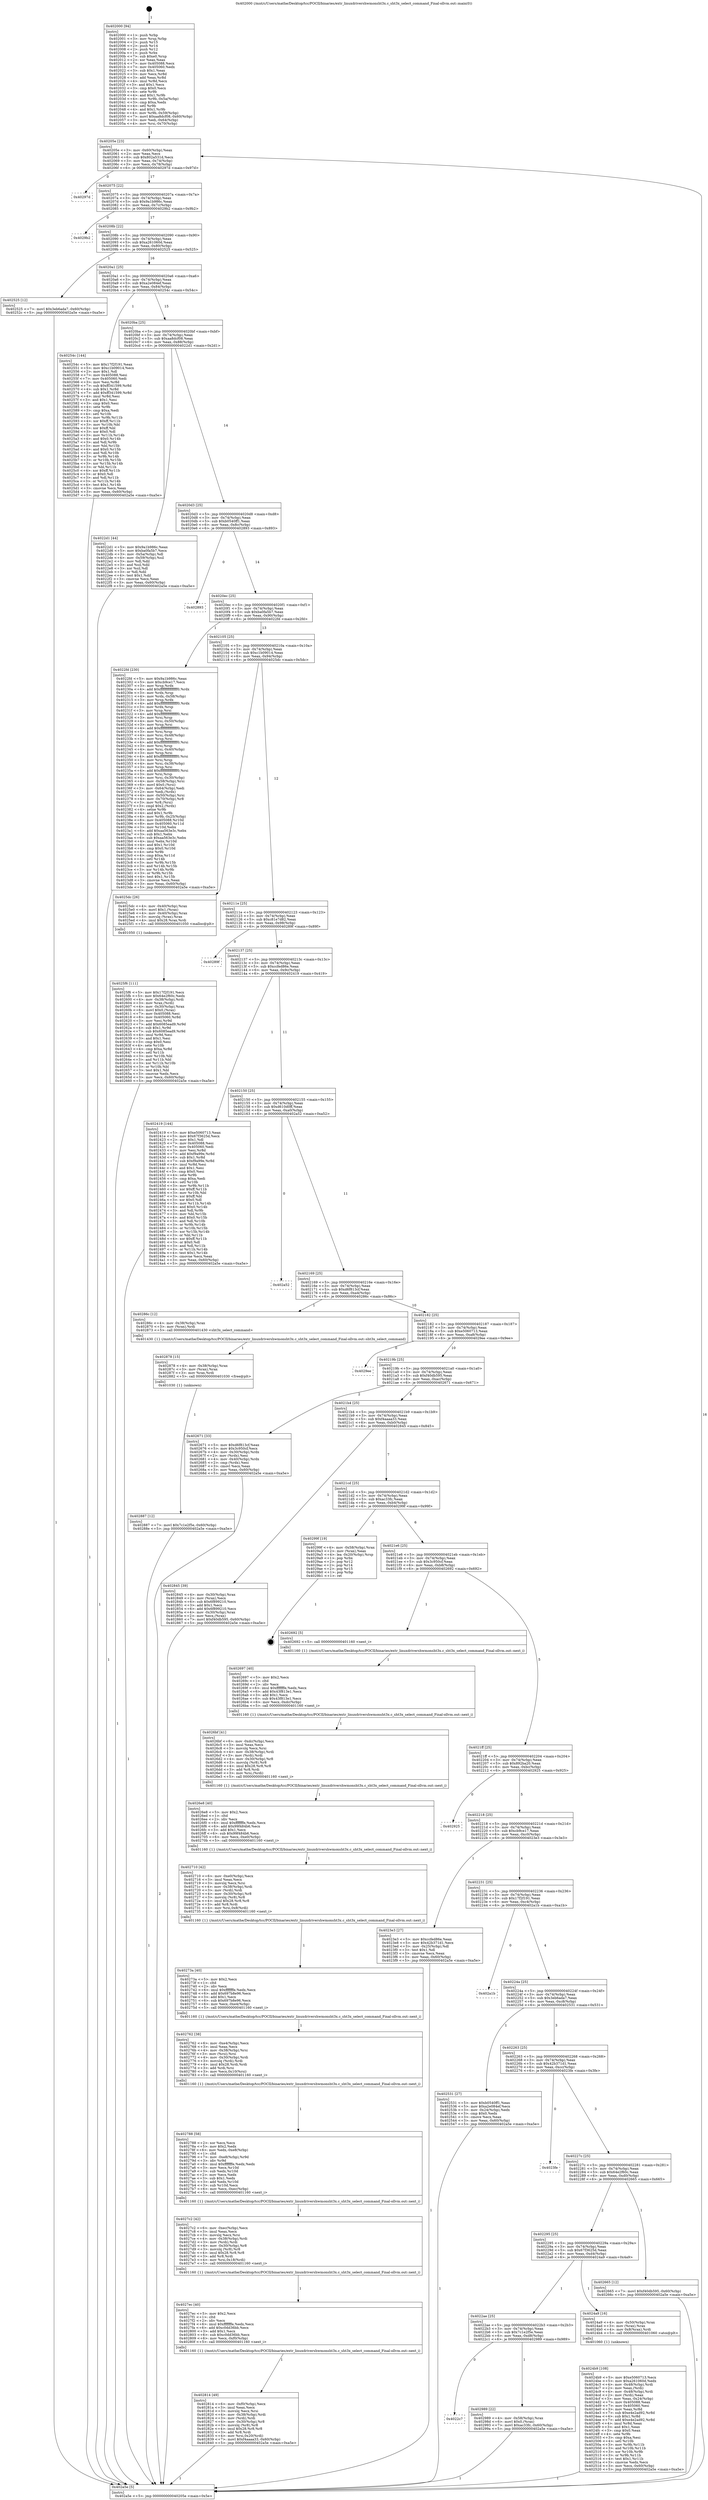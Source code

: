 digraph "0x402000" {
  label = "0x402000 (/mnt/c/Users/mathe/Desktop/tcc/POCII/binaries/extr_linuxdrivershwmonsht3x.c_sht3x_select_command_Final-ollvm.out::main(0))"
  labelloc = "t"
  node[shape=record]

  Entry [label="",width=0.3,height=0.3,shape=circle,fillcolor=black,style=filled]
  "0x40205e" [label="{
     0x40205e [23]\l
     | [instrs]\l
     &nbsp;&nbsp;0x40205e \<+3\>: mov -0x60(%rbp),%eax\l
     &nbsp;&nbsp;0x402061 \<+2\>: mov %eax,%ecx\l
     &nbsp;&nbsp;0x402063 \<+6\>: sub $0x802a531d,%ecx\l
     &nbsp;&nbsp;0x402069 \<+3\>: mov %eax,-0x74(%rbp)\l
     &nbsp;&nbsp;0x40206c \<+3\>: mov %ecx,-0x78(%rbp)\l
     &nbsp;&nbsp;0x40206f \<+6\>: je 000000000040297d \<main+0x97d\>\l
  }"]
  "0x40297d" [label="{
     0x40297d\l
  }", style=dashed]
  "0x402075" [label="{
     0x402075 [22]\l
     | [instrs]\l
     &nbsp;&nbsp;0x402075 \<+5\>: jmp 000000000040207a \<main+0x7a\>\l
     &nbsp;&nbsp;0x40207a \<+3\>: mov -0x74(%rbp),%eax\l
     &nbsp;&nbsp;0x40207d \<+5\>: sub $0x9a1b986c,%eax\l
     &nbsp;&nbsp;0x402082 \<+3\>: mov %eax,-0x7c(%rbp)\l
     &nbsp;&nbsp;0x402085 \<+6\>: je 00000000004029b2 \<main+0x9b2\>\l
  }"]
  Exit [label="",width=0.3,height=0.3,shape=circle,fillcolor=black,style=filled,peripheries=2]
  "0x4029b2" [label="{
     0x4029b2\l
  }", style=dashed]
  "0x40208b" [label="{
     0x40208b [22]\l
     | [instrs]\l
     &nbsp;&nbsp;0x40208b \<+5\>: jmp 0000000000402090 \<main+0x90\>\l
     &nbsp;&nbsp;0x402090 \<+3\>: mov -0x74(%rbp),%eax\l
     &nbsp;&nbsp;0x402093 \<+5\>: sub $0xa261060d,%eax\l
     &nbsp;&nbsp;0x402098 \<+3\>: mov %eax,-0x80(%rbp)\l
     &nbsp;&nbsp;0x40209b \<+6\>: je 0000000000402525 \<main+0x525\>\l
  }"]
  "0x4022c7" [label="{
     0x4022c7\l
  }", style=dashed]
  "0x402525" [label="{
     0x402525 [12]\l
     | [instrs]\l
     &nbsp;&nbsp;0x402525 \<+7\>: movl $0x3eb6ada7,-0x60(%rbp)\l
     &nbsp;&nbsp;0x40252c \<+5\>: jmp 0000000000402a5e \<main+0xa5e\>\l
  }"]
  "0x4020a1" [label="{
     0x4020a1 [25]\l
     | [instrs]\l
     &nbsp;&nbsp;0x4020a1 \<+5\>: jmp 00000000004020a6 \<main+0xa6\>\l
     &nbsp;&nbsp;0x4020a6 \<+3\>: mov -0x74(%rbp),%eax\l
     &nbsp;&nbsp;0x4020a9 \<+5\>: sub $0xa2e084ef,%eax\l
     &nbsp;&nbsp;0x4020ae \<+6\>: mov %eax,-0x84(%rbp)\l
     &nbsp;&nbsp;0x4020b4 \<+6\>: je 000000000040254c \<main+0x54c\>\l
  }"]
  "0x402989" [label="{
     0x402989 [22]\l
     | [instrs]\l
     &nbsp;&nbsp;0x402989 \<+4\>: mov -0x58(%rbp),%rax\l
     &nbsp;&nbsp;0x40298d \<+6\>: movl $0x0,(%rax)\l
     &nbsp;&nbsp;0x402993 \<+7\>: movl $0xac33fc,-0x60(%rbp)\l
     &nbsp;&nbsp;0x40299a \<+5\>: jmp 0000000000402a5e \<main+0xa5e\>\l
  }"]
  "0x40254c" [label="{
     0x40254c [144]\l
     | [instrs]\l
     &nbsp;&nbsp;0x40254c \<+5\>: mov $0x17f2f191,%eax\l
     &nbsp;&nbsp;0x402551 \<+5\>: mov $0xc1b09014,%ecx\l
     &nbsp;&nbsp;0x402556 \<+2\>: mov $0x1,%dl\l
     &nbsp;&nbsp;0x402558 \<+7\>: mov 0x405088,%esi\l
     &nbsp;&nbsp;0x40255f \<+7\>: mov 0x405060,%edi\l
     &nbsp;&nbsp;0x402566 \<+3\>: mov %esi,%r8d\l
     &nbsp;&nbsp;0x402569 \<+7\>: sub $0xff341599,%r8d\l
     &nbsp;&nbsp;0x402570 \<+4\>: sub $0x1,%r8d\l
     &nbsp;&nbsp;0x402574 \<+7\>: add $0xff341599,%r8d\l
     &nbsp;&nbsp;0x40257b \<+4\>: imul %r8d,%esi\l
     &nbsp;&nbsp;0x40257f \<+3\>: and $0x1,%esi\l
     &nbsp;&nbsp;0x402582 \<+3\>: cmp $0x0,%esi\l
     &nbsp;&nbsp;0x402585 \<+4\>: sete %r9b\l
     &nbsp;&nbsp;0x402589 \<+3\>: cmp $0xa,%edi\l
     &nbsp;&nbsp;0x40258c \<+4\>: setl %r10b\l
     &nbsp;&nbsp;0x402590 \<+3\>: mov %r9b,%r11b\l
     &nbsp;&nbsp;0x402593 \<+4\>: xor $0xff,%r11b\l
     &nbsp;&nbsp;0x402597 \<+3\>: mov %r10b,%bl\l
     &nbsp;&nbsp;0x40259a \<+3\>: xor $0xff,%bl\l
     &nbsp;&nbsp;0x40259d \<+3\>: xor $0x0,%dl\l
     &nbsp;&nbsp;0x4025a0 \<+3\>: mov %r11b,%r14b\l
     &nbsp;&nbsp;0x4025a3 \<+4\>: and $0x0,%r14b\l
     &nbsp;&nbsp;0x4025a7 \<+3\>: and %dl,%r9b\l
     &nbsp;&nbsp;0x4025aa \<+3\>: mov %bl,%r15b\l
     &nbsp;&nbsp;0x4025ad \<+4\>: and $0x0,%r15b\l
     &nbsp;&nbsp;0x4025b1 \<+3\>: and %dl,%r10b\l
     &nbsp;&nbsp;0x4025b4 \<+3\>: or %r9b,%r14b\l
     &nbsp;&nbsp;0x4025b7 \<+3\>: or %r10b,%r15b\l
     &nbsp;&nbsp;0x4025ba \<+3\>: xor %r15b,%r14b\l
     &nbsp;&nbsp;0x4025bd \<+3\>: or %bl,%r11b\l
     &nbsp;&nbsp;0x4025c0 \<+4\>: xor $0xff,%r11b\l
     &nbsp;&nbsp;0x4025c4 \<+3\>: or $0x0,%dl\l
     &nbsp;&nbsp;0x4025c7 \<+3\>: and %dl,%r11b\l
     &nbsp;&nbsp;0x4025ca \<+3\>: or %r11b,%r14b\l
     &nbsp;&nbsp;0x4025cd \<+4\>: test $0x1,%r14b\l
     &nbsp;&nbsp;0x4025d1 \<+3\>: cmovne %ecx,%eax\l
     &nbsp;&nbsp;0x4025d4 \<+3\>: mov %eax,-0x60(%rbp)\l
     &nbsp;&nbsp;0x4025d7 \<+5\>: jmp 0000000000402a5e \<main+0xa5e\>\l
  }"]
  "0x4020ba" [label="{
     0x4020ba [25]\l
     | [instrs]\l
     &nbsp;&nbsp;0x4020ba \<+5\>: jmp 00000000004020bf \<main+0xbf\>\l
     &nbsp;&nbsp;0x4020bf \<+3\>: mov -0x74(%rbp),%eax\l
     &nbsp;&nbsp;0x4020c2 \<+5\>: sub $0xaa8dcf08,%eax\l
     &nbsp;&nbsp;0x4020c7 \<+6\>: mov %eax,-0x88(%rbp)\l
     &nbsp;&nbsp;0x4020cd \<+6\>: je 00000000004022d1 \<main+0x2d1\>\l
  }"]
  "0x402887" [label="{
     0x402887 [12]\l
     | [instrs]\l
     &nbsp;&nbsp;0x402887 \<+7\>: movl $0x7c1e2f5e,-0x60(%rbp)\l
     &nbsp;&nbsp;0x40288e \<+5\>: jmp 0000000000402a5e \<main+0xa5e\>\l
  }"]
  "0x4022d1" [label="{
     0x4022d1 [44]\l
     | [instrs]\l
     &nbsp;&nbsp;0x4022d1 \<+5\>: mov $0x9a1b986c,%eax\l
     &nbsp;&nbsp;0x4022d6 \<+5\>: mov $0xba0fa5b7,%ecx\l
     &nbsp;&nbsp;0x4022db \<+3\>: mov -0x5a(%rbp),%dl\l
     &nbsp;&nbsp;0x4022de \<+4\>: mov -0x59(%rbp),%sil\l
     &nbsp;&nbsp;0x4022e2 \<+3\>: mov %dl,%dil\l
     &nbsp;&nbsp;0x4022e5 \<+3\>: and %sil,%dil\l
     &nbsp;&nbsp;0x4022e8 \<+3\>: xor %sil,%dl\l
     &nbsp;&nbsp;0x4022eb \<+3\>: or %dl,%dil\l
     &nbsp;&nbsp;0x4022ee \<+4\>: test $0x1,%dil\l
     &nbsp;&nbsp;0x4022f2 \<+3\>: cmovne %ecx,%eax\l
     &nbsp;&nbsp;0x4022f5 \<+3\>: mov %eax,-0x60(%rbp)\l
     &nbsp;&nbsp;0x4022f8 \<+5\>: jmp 0000000000402a5e \<main+0xa5e\>\l
  }"]
  "0x4020d3" [label="{
     0x4020d3 [25]\l
     | [instrs]\l
     &nbsp;&nbsp;0x4020d3 \<+5\>: jmp 00000000004020d8 \<main+0xd8\>\l
     &nbsp;&nbsp;0x4020d8 \<+3\>: mov -0x74(%rbp),%eax\l
     &nbsp;&nbsp;0x4020db \<+5\>: sub $0xb0540ff1,%eax\l
     &nbsp;&nbsp;0x4020e0 \<+6\>: mov %eax,-0x8c(%rbp)\l
     &nbsp;&nbsp;0x4020e6 \<+6\>: je 0000000000402893 \<main+0x893\>\l
  }"]
  "0x402a5e" [label="{
     0x402a5e [5]\l
     | [instrs]\l
     &nbsp;&nbsp;0x402a5e \<+5\>: jmp 000000000040205e \<main+0x5e\>\l
  }"]
  "0x402000" [label="{
     0x402000 [94]\l
     | [instrs]\l
     &nbsp;&nbsp;0x402000 \<+1\>: push %rbp\l
     &nbsp;&nbsp;0x402001 \<+3\>: mov %rsp,%rbp\l
     &nbsp;&nbsp;0x402004 \<+2\>: push %r15\l
     &nbsp;&nbsp;0x402006 \<+2\>: push %r14\l
     &nbsp;&nbsp;0x402008 \<+2\>: push %r12\l
     &nbsp;&nbsp;0x40200a \<+1\>: push %rbx\l
     &nbsp;&nbsp;0x40200b \<+7\>: sub $0xe0,%rsp\l
     &nbsp;&nbsp;0x402012 \<+2\>: xor %eax,%eax\l
     &nbsp;&nbsp;0x402014 \<+7\>: mov 0x405088,%ecx\l
     &nbsp;&nbsp;0x40201b \<+7\>: mov 0x405060,%edx\l
     &nbsp;&nbsp;0x402022 \<+3\>: sub $0x1,%eax\l
     &nbsp;&nbsp;0x402025 \<+3\>: mov %ecx,%r8d\l
     &nbsp;&nbsp;0x402028 \<+3\>: add %eax,%r8d\l
     &nbsp;&nbsp;0x40202b \<+4\>: imul %r8d,%ecx\l
     &nbsp;&nbsp;0x40202f \<+3\>: and $0x1,%ecx\l
     &nbsp;&nbsp;0x402032 \<+3\>: cmp $0x0,%ecx\l
     &nbsp;&nbsp;0x402035 \<+4\>: sete %r9b\l
     &nbsp;&nbsp;0x402039 \<+4\>: and $0x1,%r9b\l
     &nbsp;&nbsp;0x40203d \<+4\>: mov %r9b,-0x5a(%rbp)\l
     &nbsp;&nbsp;0x402041 \<+3\>: cmp $0xa,%edx\l
     &nbsp;&nbsp;0x402044 \<+4\>: setl %r9b\l
     &nbsp;&nbsp;0x402048 \<+4\>: and $0x1,%r9b\l
     &nbsp;&nbsp;0x40204c \<+4\>: mov %r9b,-0x59(%rbp)\l
     &nbsp;&nbsp;0x402050 \<+7\>: movl $0xaa8dcf08,-0x60(%rbp)\l
     &nbsp;&nbsp;0x402057 \<+3\>: mov %edi,-0x64(%rbp)\l
     &nbsp;&nbsp;0x40205a \<+4\>: mov %rsi,-0x70(%rbp)\l
  }"]
  "0x402878" [label="{
     0x402878 [15]\l
     | [instrs]\l
     &nbsp;&nbsp;0x402878 \<+4\>: mov -0x38(%rbp),%rax\l
     &nbsp;&nbsp;0x40287c \<+3\>: mov (%rax),%rax\l
     &nbsp;&nbsp;0x40287f \<+3\>: mov %rax,%rdi\l
     &nbsp;&nbsp;0x402882 \<+5\>: call 0000000000401030 \<free@plt\>\l
     | [calls]\l
     &nbsp;&nbsp;0x401030 \{1\} (unknown)\l
  }"]
  "0x402893" [label="{
     0x402893\l
  }", style=dashed]
  "0x4020ec" [label="{
     0x4020ec [25]\l
     | [instrs]\l
     &nbsp;&nbsp;0x4020ec \<+5\>: jmp 00000000004020f1 \<main+0xf1\>\l
     &nbsp;&nbsp;0x4020f1 \<+3\>: mov -0x74(%rbp),%eax\l
     &nbsp;&nbsp;0x4020f4 \<+5\>: sub $0xba0fa5b7,%eax\l
     &nbsp;&nbsp;0x4020f9 \<+6\>: mov %eax,-0x90(%rbp)\l
     &nbsp;&nbsp;0x4020ff \<+6\>: je 00000000004022fd \<main+0x2fd\>\l
  }"]
  "0x402814" [label="{
     0x402814 [49]\l
     | [instrs]\l
     &nbsp;&nbsp;0x402814 \<+6\>: mov -0xf0(%rbp),%ecx\l
     &nbsp;&nbsp;0x40281a \<+3\>: imul %eax,%ecx\l
     &nbsp;&nbsp;0x40281d \<+3\>: movslq %ecx,%rsi\l
     &nbsp;&nbsp;0x402820 \<+4\>: mov -0x38(%rbp),%rdi\l
     &nbsp;&nbsp;0x402824 \<+3\>: mov (%rdi),%rdi\l
     &nbsp;&nbsp;0x402827 \<+4\>: mov -0x30(%rbp),%r8\l
     &nbsp;&nbsp;0x40282b \<+3\>: movslq (%r8),%r8\l
     &nbsp;&nbsp;0x40282e \<+4\>: imul $0x28,%r8,%r8\l
     &nbsp;&nbsp;0x402832 \<+3\>: add %r8,%rdi\l
     &nbsp;&nbsp;0x402835 \<+4\>: mov %rsi,0x20(%rdi)\l
     &nbsp;&nbsp;0x402839 \<+7\>: movl $0xf4aaaa33,-0x60(%rbp)\l
     &nbsp;&nbsp;0x402840 \<+5\>: jmp 0000000000402a5e \<main+0xa5e\>\l
  }"]
  "0x4022fd" [label="{
     0x4022fd [230]\l
     | [instrs]\l
     &nbsp;&nbsp;0x4022fd \<+5\>: mov $0x9a1b986c,%eax\l
     &nbsp;&nbsp;0x402302 \<+5\>: mov $0xcb9ce17,%ecx\l
     &nbsp;&nbsp;0x402307 \<+3\>: mov %rsp,%rdx\l
     &nbsp;&nbsp;0x40230a \<+4\>: add $0xfffffffffffffff0,%rdx\l
     &nbsp;&nbsp;0x40230e \<+3\>: mov %rdx,%rsp\l
     &nbsp;&nbsp;0x402311 \<+4\>: mov %rdx,-0x58(%rbp)\l
     &nbsp;&nbsp;0x402315 \<+3\>: mov %rsp,%rdx\l
     &nbsp;&nbsp;0x402318 \<+4\>: add $0xfffffffffffffff0,%rdx\l
     &nbsp;&nbsp;0x40231c \<+3\>: mov %rdx,%rsp\l
     &nbsp;&nbsp;0x40231f \<+3\>: mov %rsp,%rsi\l
     &nbsp;&nbsp;0x402322 \<+4\>: add $0xfffffffffffffff0,%rsi\l
     &nbsp;&nbsp;0x402326 \<+3\>: mov %rsi,%rsp\l
     &nbsp;&nbsp;0x402329 \<+4\>: mov %rsi,-0x50(%rbp)\l
     &nbsp;&nbsp;0x40232d \<+3\>: mov %rsp,%rsi\l
     &nbsp;&nbsp;0x402330 \<+4\>: add $0xfffffffffffffff0,%rsi\l
     &nbsp;&nbsp;0x402334 \<+3\>: mov %rsi,%rsp\l
     &nbsp;&nbsp;0x402337 \<+4\>: mov %rsi,-0x48(%rbp)\l
     &nbsp;&nbsp;0x40233b \<+3\>: mov %rsp,%rsi\l
     &nbsp;&nbsp;0x40233e \<+4\>: add $0xfffffffffffffff0,%rsi\l
     &nbsp;&nbsp;0x402342 \<+3\>: mov %rsi,%rsp\l
     &nbsp;&nbsp;0x402345 \<+4\>: mov %rsi,-0x40(%rbp)\l
     &nbsp;&nbsp;0x402349 \<+3\>: mov %rsp,%rsi\l
     &nbsp;&nbsp;0x40234c \<+4\>: add $0xfffffffffffffff0,%rsi\l
     &nbsp;&nbsp;0x402350 \<+3\>: mov %rsi,%rsp\l
     &nbsp;&nbsp;0x402353 \<+4\>: mov %rsi,-0x38(%rbp)\l
     &nbsp;&nbsp;0x402357 \<+3\>: mov %rsp,%rsi\l
     &nbsp;&nbsp;0x40235a \<+4\>: add $0xfffffffffffffff0,%rsi\l
     &nbsp;&nbsp;0x40235e \<+3\>: mov %rsi,%rsp\l
     &nbsp;&nbsp;0x402361 \<+4\>: mov %rsi,-0x30(%rbp)\l
     &nbsp;&nbsp;0x402365 \<+4\>: mov -0x58(%rbp),%rsi\l
     &nbsp;&nbsp;0x402369 \<+6\>: movl $0x0,(%rsi)\l
     &nbsp;&nbsp;0x40236f \<+3\>: mov -0x64(%rbp),%edi\l
     &nbsp;&nbsp;0x402372 \<+2\>: mov %edi,(%rdx)\l
     &nbsp;&nbsp;0x402374 \<+4\>: mov -0x50(%rbp),%rsi\l
     &nbsp;&nbsp;0x402378 \<+4\>: mov -0x70(%rbp),%r8\l
     &nbsp;&nbsp;0x40237c \<+3\>: mov %r8,(%rsi)\l
     &nbsp;&nbsp;0x40237f \<+3\>: cmpl $0x2,(%rdx)\l
     &nbsp;&nbsp;0x402382 \<+4\>: setne %r9b\l
     &nbsp;&nbsp;0x402386 \<+4\>: and $0x1,%r9b\l
     &nbsp;&nbsp;0x40238a \<+4\>: mov %r9b,-0x25(%rbp)\l
     &nbsp;&nbsp;0x40238e \<+8\>: mov 0x405088,%r10d\l
     &nbsp;&nbsp;0x402396 \<+8\>: mov 0x405060,%r11d\l
     &nbsp;&nbsp;0x40239e \<+3\>: mov %r10d,%ebx\l
     &nbsp;&nbsp;0x4023a1 \<+6\>: add $0xaa563e3c,%ebx\l
     &nbsp;&nbsp;0x4023a7 \<+3\>: sub $0x1,%ebx\l
     &nbsp;&nbsp;0x4023aa \<+6\>: sub $0xaa563e3c,%ebx\l
     &nbsp;&nbsp;0x4023b0 \<+4\>: imul %ebx,%r10d\l
     &nbsp;&nbsp;0x4023b4 \<+4\>: and $0x1,%r10d\l
     &nbsp;&nbsp;0x4023b8 \<+4\>: cmp $0x0,%r10d\l
     &nbsp;&nbsp;0x4023bc \<+4\>: sete %r9b\l
     &nbsp;&nbsp;0x4023c0 \<+4\>: cmp $0xa,%r11d\l
     &nbsp;&nbsp;0x4023c4 \<+4\>: setl %r14b\l
     &nbsp;&nbsp;0x4023c8 \<+3\>: mov %r9b,%r15b\l
     &nbsp;&nbsp;0x4023cb \<+3\>: and %r14b,%r15b\l
     &nbsp;&nbsp;0x4023ce \<+3\>: xor %r14b,%r9b\l
     &nbsp;&nbsp;0x4023d1 \<+3\>: or %r9b,%r15b\l
     &nbsp;&nbsp;0x4023d4 \<+4\>: test $0x1,%r15b\l
     &nbsp;&nbsp;0x4023d8 \<+3\>: cmovne %ecx,%eax\l
     &nbsp;&nbsp;0x4023db \<+3\>: mov %eax,-0x60(%rbp)\l
     &nbsp;&nbsp;0x4023de \<+5\>: jmp 0000000000402a5e \<main+0xa5e\>\l
  }"]
  "0x402105" [label="{
     0x402105 [25]\l
     | [instrs]\l
     &nbsp;&nbsp;0x402105 \<+5\>: jmp 000000000040210a \<main+0x10a\>\l
     &nbsp;&nbsp;0x40210a \<+3\>: mov -0x74(%rbp),%eax\l
     &nbsp;&nbsp;0x40210d \<+5\>: sub $0xc1b09014,%eax\l
     &nbsp;&nbsp;0x402112 \<+6\>: mov %eax,-0x94(%rbp)\l
     &nbsp;&nbsp;0x402118 \<+6\>: je 00000000004025dc \<main+0x5dc\>\l
  }"]
  "0x4027ec" [label="{
     0x4027ec [40]\l
     | [instrs]\l
     &nbsp;&nbsp;0x4027ec \<+5\>: mov $0x2,%ecx\l
     &nbsp;&nbsp;0x4027f1 \<+1\>: cltd\l
     &nbsp;&nbsp;0x4027f2 \<+2\>: idiv %ecx\l
     &nbsp;&nbsp;0x4027f4 \<+6\>: imul $0xfffffffe,%edx,%ecx\l
     &nbsp;&nbsp;0x4027fa \<+6\>: add $0xc0dd36bb,%ecx\l
     &nbsp;&nbsp;0x402800 \<+3\>: add $0x1,%ecx\l
     &nbsp;&nbsp;0x402803 \<+6\>: sub $0xc0dd36bb,%ecx\l
     &nbsp;&nbsp;0x402809 \<+6\>: mov %ecx,-0xf0(%rbp)\l
     &nbsp;&nbsp;0x40280f \<+5\>: call 0000000000401160 \<next_i\>\l
     | [calls]\l
     &nbsp;&nbsp;0x401160 \{1\} (/mnt/c/Users/mathe/Desktop/tcc/POCII/binaries/extr_linuxdrivershwmonsht3x.c_sht3x_select_command_Final-ollvm.out::next_i)\l
  }"]
  "0x4025dc" [label="{
     0x4025dc [26]\l
     | [instrs]\l
     &nbsp;&nbsp;0x4025dc \<+4\>: mov -0x40(%rbp),%rax\l
     &nbsp;&nbsp;0x4025e0 \<+6\>: movl $0x1,(%rax)\l
     &nbsp;&nbsp;0x4025e6 \<+4\>: mov -0x40(%rbp),%rax\l
     &nbsp;&nbsp;0x4025ea \<+3\>: movslq (%rax),%rax\l
     &nbsp;&nbsp;0x4025ed \<+4\>: imul $0x28,%rax,%rdi\l
     &nbsp;&nbsp;0x4025f1 \<+5\>: call 0000000000401050 \<malloc@plt\>\l
     | [calls]\l
     &nbsp;&nbsp;0x401050 \{1\} (unknown)\l
  }"]
  "0x40211e" [label="{
     0x40211e [25]\l
     | [instrs]\l
     &nbsp;&nbsp;0x40211e \<+5\>: jmp 0000000000402123 \<main+0x123\>\l
     &nbsp;&nbsp;0x402123 \<+3\>: mov -0x74(%rbp),%eax\l
     &nbsp;&nbsp;0x402126 \<+5\>: sub $0xc81e7d82,%eax\l
     &nbsp;&nbsp;0x40212b \<+6\>: mov %eax,-0x98(%rbp)\l
     &nbsp;&nbsp;0x402131 \<+6\>: je 000000000040289f \<main+0x89f\>\l
  }"]
  "0x4027c2" [label="{
     0x4027c2 [42]\l
     | [instrs]\l
     &nbsp;&nbsp;0x4027c2 \<+6\>: mov -0xec(%rbp),%ecx\l
     &nbsp;&nbsp;0x4027c8 \<+3\>: imul %eax,%ecx\l
     &nbsp;&nbsp;0x4027cb \<+3\>: movslq %ecx,%rsi\l
     &nbsp;&nbsp;0x4027ce \<+4\>: mov -0x38(%rbp),%rdi\l
     &nbsp;&nbsp;0x4027d2 \<+3\>: mov (%rdi),%rdi\l
     &nbsp;&nbsp;0x4027d5 \<+4\>: mov -0x30(%rbp),%r8\l
     &nbsp;&nbsp;0x4027d9 \<+3\>: movslq (%r8),%r8\l
     &nbsp;&nbsp;0x4027dc \<+4\>: imul $0x28,%r8,%r8\l
     &nbsp;&nbsp;0x4027e0 \<+3\>: add %r8,%rdi\l
     &nbsp;&nbsp;0x4027e3 \<+4\>: mov %rsi,0x18(%rdi)\l
     &nbsp;&nbsp;0x4027e7 \<+5\>: call 0000000000401160 \<next_i\>\l
     | [calls]\l
     &nbsp;&nbsp;0x401160 \{1\} (/mnt/c/Users/mathe/Desktop/tcc/POCII/binaries/extr_linuxdrivershwmonsht3x.c_sht3x_select_command_Final-ollvm.out::next_i)\l
  }"]
  "0x40289f" [label="{
     0x40289f\l
  }", style=dashed]
  "0x402137" [label="{
     0x402137 [25]\l
     | [instrs]\l
     &nbsp;&nbsp;0x402137 \<+5\>: jmp 000000000040213c \<main+0x13c\>\l
     &nbsp;&nbsp;0x40213c \<+3\>: mov -0x74(%rbp),%eax\l
     &nbsp;&nbsp;0x40213f \<+5\>: sub $0xccfed86e,%eax\l
     &nbsp;&nbsp;0x402144 \<+6\>: mov %eax,-0x9c(%rbp)\l
     &nbsp;&nbsp;0x40214a \<+6\>: je 0000000000402419 \<main+0x419\>\l
  }"]
  "0x402788" [label="{
     0x402788 [58]\l
     | [instrs]\l
     &nbsp;&nbsp;0x402788 \<+2\>: xor %ecx,%ecx\l
     &nbsp;&nbsp;0x40278a \<+5\>: mov $0x2,%edx\l
     &nbsp;&nbsp;0x40278f \<+6\>: mov %edx,-0xe8(%rbp)\l
     &nbsp;&nbsp;0x402795 \<+1\>: cltd\l
     &nbsp;&nbsp;0x402796 \<+7\>: mov -0xe8(%rbp),%r9d\l
     &nbsp;&nbsp;0x40279d \<+3\>: idiv %r9d\l
     &nbsp;&nbsp;0x4027a0 \<+6\>: imul $0xfffffffe,%edx,%edx\l
     &nbsp;&nbsp;0x4027a6 \<+3\>: mov %ecx,%r10d\l
     &nbsp;&nbsp;0x4027a9 \<+3\>: sub %edx,%r10d\l
     &nbsp;&nbsp;0x4027ac \<+2\>: mov %ecx,%edx\l
     &nbsp;&nbsp;0x4027ae \<+3\>: sub $0x1,%edx\l
     &nbsp;&nbsp;0x4027b1 \<+3\>: add %edx,%r10d\l
     &nbsp;&nbsp;0x4027b4 \<+3\>: sub %r10d,%ecx\l
     &nbsp;&nbsp;0x4027b7 \<+6\>: mov %ecx,-0xec(%rbp)\l
     &nbsp;&nbsp;0x4027bd \<+5\>: call 0000000000401160 \<next_i\>\l
     | [calls]\l
     &nbsp;&nbsp;0x401160 \{1\} (/mnt/c/Users/mathe/Desktop/tcc/POCII/binaries/extr_linuxdrivershwmonsht3x.c_sht3x_select_command_Final-ollvm.out::next_i)\l
  }"]
  "0x402419" [label="{
     0x402419 [144]\l
     | [instrs]\l
     &nbsp;&nbsp;0x402419 \<+5\>: mov $0xe5060713,%eax\l
     &nbsp;&nbsp;0x40241e \<+5\>: mov $0x67f3625d,%ecx\l
     &nbsp;&nbsp;0x402423 \<+2\>: mov $0x1,%dl\l
     &nbsp;&nbsp;0x402425 \<+7\>: mov 0x405088,%esi\l
     &nbsp;&nbsp;0x40242c \<+7\>: mov 0x405060,%edi\l
     &nbsp;&nbsp;0x402433 \<+3\>: mov %esi,%r8d\l
     &nbsp;&nbsp;0x402436 \<+7\>: add $0xf9a99e,%r8d\l
     &nbsp;&nbsp;0x40243d \<+4\>: sub $0x1,%r8d\l
     &nbsp;&nbsp;0x402441 \<+7\>: sub $0xf9a99e,%r8d\l
     &nbsp;&nbsp;0x402448 \<+4\>: imul %r8d,%esi\l
     &nbsp;&nbsp;0x40244c \<+3\>: and $0x1,%esi\l
     &nbsp;&nbsp;0x40244f \<+3\>: cmp $0x0,%esi\l
     &nbsp;&nbsp;0x402452 \<+4\>: sete %r9b\l
     &nbsp;&nbsp;0x402456 \<+3\>: cmp $0xa,%edi\l
     &nbsp;&nbsp;0x402459 \<+4\>: setl %r10b\l
     &nbsp;&nbsp;0x40245d \<+3\>: mov %r9b,%r11b\l
     &nbsp;&nbsp;0x402460 \<+4\>: xor $0xff,%r11b\l
     &nbsp;&nbsp;0x402464 \<+3\>: mov %r10b,%bl\l
     &nbsp;&nbsp;0x402467 \<+3\>: xor $0xff,%bl\l
     &nbsp;&nbsp;0x40246a \<+3\>: xor $0x0,%dl\l
     &nbsp;&nbsp;0x40246d \<+3\>: mov %r11b,%r14b\l
     &nbsp;&nbsp;0x402470 \<+4\>: and $0x0,%r14b\l
     &nbsp;&nbsp;0x402474 \<+3\>: and %dl,%r9b\l
     &nbsp;&nbsp;0x402477 \<+3\>: mov %bl,%r15b\l
     &nbsp;&nbsp;0x40247a \<+4\>: and $0x0,%r15b\l
     &nbsp;&nbsp;0x40247e \<+3\>: and %dl,%r10b\l
     &nbsp;&nbsp;0x402481 \<+3\>: or %r9b,%r14b\l
     &nbsp;&nbsp;0x402484 \<+3\>: or %r10b,%r15b\l
     &nbsp;&nbsp;0x402487 \<+3\>: xor %r15b,%r14b\l
     &nbsp;&nbsp;0x40248a \<+3\>: or %bl,%r11b\l
     &nbsp;&nbsp;0x40248d \<+4\>: xor $0xff,%r11b\l
     &nbsp;&nbsp;0x402491 \<+3\>: or $0x0,%dl\l
     &nbsp;&nbsp;0x402494 \<+3\>: and %dl,%r11b\l
     &nbsp;&nbsp;0x402497 \<+3\>: or %r11b,%r14b\l
     &nbsp;&nbsp;0x40249a \<+4\>: test $0x1,%r14b\l
     &nbsp;&nbsp;0x40249e \<+3\>: cmovne %ecx,%eax\l
     &nbsp;&nbsp;0x4024a1 \<+3\>: mov %eax,-0x60(%rbp)\l
     &nbsp;&nbsp;0x4024a4 \<+5\>: jmp 0000000000402a5e \<main+0xa5e\>\l
  }"]
  "0x402150" [label="{
     0x402150 [25]\l
     | [instrs]\l
     &nbsp;&nbsp;0x402150 \<+5\>: jmp 0000000000402155 \<main+0x155\>\l
     &nbsp;&nbsp;0x402155 \<+3\>: mov -0x74(%rbp),%eax\l
     &nbsp;&nbsp;0x402158 \<+5\>: sub $0xd610d0ff,%eax\l
     &nbsp;&nbsp;0x40215d \<+6\>: mov %eax,-0xa0(%rbp)\l
     &nbsp;&nbsp;0x402163 \<+6\>: je 0000000000402a52 \<main+0xa52\>\l
  }"]
  "0x402762" [label="{
     0x402762 [38]\l
     | [instrs]\l
     &nbsp;&nbsp;0x402762 \<+6\>: mov -0xe4(%rbp),%ecx\l
     &nbsp;&nbsp;0x402768 \<+3\>: imul %eax,%ecx\l
     &nbsp;&nbsp;0x40276b \<+4\>: mov -0x38(%rbp),%rsi\l
     &nbsp;&nbsp;0x40276f \<+3\>: mov (%rsi),%rsi\l
     &nbsp;&nbsp;0x402772 \<+4\>: mov -0x30(%rbp),%rdi\l
     &nbsp;&nbsp;0x402776 \<+3\>: movslq (%rdi),%rdi\l
     &nbsp;&nbsp;0x402779 \<+4\>: imul $0x28,%rdi,%rdi\l
     &nbsp;&nbsp;0x40277d \<+3\>: add %rdi,%rsi\l
     &nbsp;&nbsp;0x402780 \<+3\>: mov %ecx,0x10(%rsi)\l
     &nbsp;&nbsp;0x402783 \<+5\>: call 0000000000401160 \<next_i\>\l
     | [calls]\l
     &nbsp;&nbsp;0x401160 \{1\} (/mnt/c/Users/mathe/Desktop/tcc/POCII/binaries/extr_linuxdrivershwmonsht3x.c_sht3x_select_command_Final-ollvm.out::next_i)\l
  }"]
  "0x402a52" [label="{
     0x402a52\l
  }", style=dashed]
  "0x402169" [label="{
     0x402169 [25]\l
     | [instrs]\l
     &nbsp;&nbsp;0x402169 \<+5\>: jmp 000000000040216e \<main+0x16e\>\l
     &nbsp;&nbsp;0x40216e \<+3\>: mov -0x74(%rbp),%eax\l
     &nbsp;&nbsp;0x402171 \<+5\>: sub $0xd6f813cf,%eax\l
     &nbsp;&nbsp;0x402176 \<+6\>: mov %eax,-0xa4(%rbp)\l
     &nbsp;&nbsp;0x40217c \<+6\>: je 000000000040286c \<main+0x86c\>\l
  }"]
  "0x40273a" [label="{
     0x40273a [40]\l
     | [instrs]\l
     &nbsp;&nbsp;0x40273a \<+5\>: mov $0x2,%ecx\l
     &nbsp;&nbsp;0x40273f \<+1\>: cltd\l
     &nbsp;&nbsp;0x402740 \<+2\>: idiv %ecx\l
     &nbsp;&nbsp;0x402742 \<+6\>: imul $0xfffffffe,%edx,%ecx\l
     &nbsp;&nbsp;0x402748 \<+6\>: add $0x697b8e96,%ecx\l
     &nbsp;&nbsp;0x40274e \<+3\>: add $0x1,%ecx\l
     &nbsp;&nbsp;0x402751 \<+6\>: sub $0x697b8e96,%ecx\l
     &nbsp;&nbsp;0x402757 \<+6\>: mov %ecx,-0xe4(%rbp)\l
     &nbsp;&nbsp;0x40275d \<+5\>: call 0000000000401160 \<next_i\>\l
     | [calls]\l
     &nbsp;&nbsp;0x401160 \{1\} (/mnt/c/Users/mathe/Desktop/tcc/POCII/binaries/extr_linuxdrivershwmonsht3x.c_sht3x_select_command_Final-ollvm.out::next_i)\l
  }"]
  "0x40286c" [label="{
     0x40286c [12]\l
     | [instrs]\l
     &nbsp;&nbsp;0x40286c \<+4\>: mov -0x38(%rbp),%rax\l
     &nbsp;&nbsp;0x402870 \<+3\>: mov (%rax),%rdi\l
     &nbsp;&nbsp;0x402873 \<+5\>: call 0000000000401430 \<sht3x_select_command\>\l
     | [calls]\l
     &nbsp;&nbsp;0x401430 \{1\} (/mnt/c/Users/mathe/Desktop/tcc/POCII/binaries/extr_linuxdrivershwmonsht3x.c_sht3x_select_command_Final-ollvm.out::sht3x_select_command)\l
  }"]
  "0x402182" [label="{
     0x402182 [25]\l
     | [instrs]\l
     &nbsp;&nbsp;0x402182 \<+5\>: jmp 0000000000402187 \<main+0x187\>\l
     &nbsp;&nbsp;0x402187 \<+3\>: mov -0x74(%rbp),%eax\l
     &nbsp;&nbsp;0x40218a \<+5\>: sub $0xe5060713,%eax\l
     &nbsp;&nbsp;0x40218f \<+6\>: mov %eax,-0xa8(%rbp)\l
     &nbsp;&nbsp;0x402195 \<+6\>: je 00000000004029ee \<main+0x9ee\>\l
  }"]
  "0x402710" [label="{
     0x402710 [42]\l
     | [instrs]\l
     &nbsp;&nbsp;0x402710 \<+6\>: mov -0xe0(%rbp),%ecx\l
     &nbsp;&nbsp;0x402716 \<+3\>: imul %eax,%ecx\l
     &nbsp;&nbsp;0x402719 \<+3\>: movslq %ecx,%rsi\l
     &nbsp;&nbsp;0x40271c \<+4\>: mov -0x38(%rbp),%rdi\l
     &nbsp;&nbsp;0x402720 \<+3\>: mov (%rdi),%rdi\l
     &nbsp;&nbsp;0x402723 \<+4\>: mov -0x30(%rbp),%r8\l
     &nbsp;&nbsp;0x402727 \<+3\>: movslq (%r8),%r8\l
     &nbsp;&nbsp;0x40272a \<+4\>: imul $0x28,%r8,%r8\l
     &nbsp;&nbsp;0x40272e \<+3\>: add %r8,%rdi\l
     &nbsp;&nbsp;0x402731 \<+4\>: mov %rsi,0x8(%rdi)\l
     &nbsp;&nbsp;0x402735 \<+5\>: call 0000000000401160 \<next_i\>\l
     | [calls]\l
     &nbsp;&nbsp;0x401160 \{1\} (/mnt/c/Users/mathe/Desktop/tcc/POCII/binaries/extr_linuxdrivershwmonsht3x.c_sht3x_select_command_Final-ollvm.out::next_i)\l
  }"]
  "0x4029ee" [label="{
     0x4029ee\l
  }", style=dashed]
  "0x40219b" [label="{
     0x40219b [25]\l
     | [instrs]\l
     &nbsp;&nbsp;0x40219b \<+5\>: jmp 00000000004021a0 \<main+0x1a0\>\l
     &nbsp;&nbsp;0x4021a0 \<+3\>: mov -0x74(%rbp),%eax\l
     &nbsp;&nbsp;0x4021a3 \<+5\>: sub $0xf40db595,%eax\l
     &nbsp;&nbsp;0x4021a8 \<+6\>: mov %eax,-0xac(%rbp)\l
     &nbsp;&nbsp;0x4021ae \<+6\>: je 0000000000402671 \<main+0x671\>\l
  }"]
  "0x4026e8" [label="{
     0x4026e8 [40]\l
     | [instrs]\l
     &nbsp;&nbsp;0x4026e8 \<+5\>: mov $0x2,%ecx\l
     &nbsp;&nbsp;0x4026ed \<+1\>: cltd\l
     &nbsp;&nbsp;0x4026ee \<+2\>: idiv %ecx\l
     &nbsp;&nbsp;0x4026f0 \<+6\>: imul $0xfffffffe,%edx,%ecx\l
     &nbsp;&nbsp;0x4026f6 \<+6\>: add $0x99f484b6,%ecx\l
     &nbsp;&nbsp;0x4026fc \<+3\>: add $0x1,%ecx\l
     &nbsp;&nbsp;0x4026ff \<+6\>: sub $0x99f484b6,%ecx\l
     &nbsp;&nbsp;0x402705 \<+6\>: mov %ecx,-0xe0(%rbp)\l
     &nbsp;&nbsp;0x40270b \<+5\>: call 0000000000401160 \<next_i\>\l
     | [calls]\l
     &nbsp;&nbsp;0x401160 \{1\} (/mnt/c/Users/mathe/Desktop/tcc/POCII/binaries/extr_linuxdrivershwmonsht3x.c_sht3x_select_command_Final-ollvm.out::next_i)\l
  }"]
  "0x402671" [label="{
     0x402671 [33]\l
     | [instrs]\l
     &nbsp;&nbsp;0x402671 \<+5\>: mov $0xd6f813cf,%eax\l
     &nbsp;&nbsp;0x402676 \<+5\>: mov $0x3c950cf,%ecx\l
     &nbsp;&nbsp;0x40267b \<+4\>: mov -0x30(%rbp),%rdx\l
     &nbsp;&nbsp;0x40267f \<+2\>: mov (%rdx),%esi\l
     &nbsp;&nbsp;0x402681 \<+4\>: mov -0x40(%rbp),%rdx\l
     &nbsp;&nbsp;0x402685 \<+2\>: cmp (%rdx),%esi\l
     &nbsp;&nbsp;0x402687 \<+3\>: cmovl %ecx,%eax\l
     &nbsp;&nbsp;0x40268a \<+3\>: mov %eax,-0x60(%rbp)\l
     &nbsp;&nbsp;0x40268d \<+5\>: jmp 0000000000402a5e \<main+0xa5e\>\l
  }"]
  "0x4021b4" [label="{
     0x4021b4 [25]\l
     | [instrs]\l
     &nbsp;&nbsp;0x4021b4 \<+5\>: jmp 00000000004021b9 \<main+0x1b9\>\l
     &nbsp;&nbsp;0x4021b9 \<+3\>: mov -0x74(%rbp),%eax\l
     &nbsp;&nbsp;0x4021bc \<+5\>: sub $0xf4aaaa33,%eax\l
     &nbsp;&nbsp;0x4021c1 \<+6\>: mov %eax,-0xb0(%rbp)\l
     &nbsp;&nbsp;0x4021c7 \<+6\>: je 0000000000402845 \<main+0x845\>\l
  }"]
  "0x4026bf" [label="{
     0x4026bf [41]\l
     | [instrs]\l
     &nbsp;&nbsp;0x4026bf \<+6\>: mov -0xdc(%rbp),%ecx\l
     &nbsp;&nbsp;0x4026c5 \<+3\>: imul %eax,%ecx\l
     &nbsp;&nbsp;0x4026c8 \<+3\>: movslq %ecx,%rsi\l
     &nbsp;&nbsp;0x4026cb \<+4\>: mov -0x38(%rbp),%rdi\l
     &nbsp;&nbsp;0x4026cf \<+3\>: mov (%rdi),%rdi\l
     &nbsp;&nbsp;0x4026d2 \<+4\>: mov -0x30(%rbp),%r8\l
     &nbsp;&nbsp;0x4026d6 \<+3\>: movslq (%r8),%r8\l
     &nbsp;&nbsp;0x4026d9 \<+4\>: imul $0x28,%r8,%r8\l
     &nbsp;&nbsp;0x4026dd \<+3\>: add %r8,%rdi\l
     &nbsp;&nbsp;0x4026e0 \<+3\>: mov %rsi,(%rdi)\l
     &nbsp;&nbsp;0x4026e3 \<+5\>: call 0000000000401160 \<next_i\>\l
     | [calls]\l
     &nbsp;&nbsp;0x401160 \{1\} (/mnt/c/Users/mathe/Desktop/tcc/POCII/binaries/extr_linuxdrivershwmonsht3x.c_sht3x_select_command_Final-ollvm.out::next_i)\l
  }"]
  "0x402845" [label="{
     0x402845 [39]\l
     | [instrs]\l
     &nbsp;&nbsp;0x402845 \<+4\>: mov -0x30(%rbp),%rax\l
     &nbsp;&nbsp;0x402849 \<+2\>: mov (%rax),%ecx\l
     &nbsp;&nbsp;0x40284b \<+6\>: sub $0x6f899210,%ecx\l
     &nbsp;&nbsp;0x402851 \<+3\>: add $0x1,%ecx\l
     &nbsp;&nbsp;0x402854 \<+6\>: add $0x6f899210,%ecx\l
     &nbsp;&nbsp;0x40285a \<+4\>: mov -0x30(%rbp),%rax\l
     &nbsp;&nbsp;0x40285e \<+2\>: mov %ecx,(%rax)\l
     &nbsp;&nbsp;0x402860 \<+7\>: movl $0xf40db595,-0x60(%rbp)\l
     &nbsp;&nbsp;0x402867 \<+5\>: jmp 0000000000402a5e \<main+0xa5e\>\l
  }"]
  "0x4021cd" [label="{
     0x4021cd [25]\l
     | [instrs]\l
     &nbsp;&nbsp;0x4021cd \<+5\>: jmp 00000000004021d2 \<main+0x1d2\>\l
     &nbsp;&nbsp;0x4021d2 \<+3\>: mov -0x74(%rbp),%eax\l
     &nbsp;&nbsp;0x4021d5 \<+5\>: sub $0xac33fc,%eax\l
     &nbsp;&nbsp;0x4021da \<+6\>: mov %eax,-0xb4(%rbp)\l
     &nbsp;&nbsp;0x4021e0 \<+6\>: je 000000000040299f \<main+0x99f\>\l
  }"]
  "0x402697" [label="{
     0x402697 [40]\l
     | [instrs]\l
     &nbsp;&nbsp;0x402697 \<+5\>: mov $0x2,%ecx\l
     &nbsp;&nbsp;0x40269c \<+1\>: cltd\l
     &nbsp;&nbsp;0x40269d \<+2\>: idiv %ecx\l
     &nbsp;&nbsp;0x40269f \<+6\>: imul $0xfffffffe,%edx,%ecx\l
     &nbsp;&nbsp;0x4026a5 \<+6\>: add $0x43f813e1,%ecx\l
     &nbsp;&nbsp;0x4026ab \<+3\>: add $0x1,%ecx\l
     &nbsp;&nbsp;0x4026ae \<+6\>: sub $0x43f813e1,%ecx\l
     &nbsp;&nbsp;0x4026b4 \<+6\>: mov %ecx,-0xdc(%rbp)\l
     &nbsp;&nbsp;0x4026ba \<+5\>: call 0000000000401160 \<next_i\>\l
     | [calls]\l
     &nbsp;&nbsp;0x401160 \{1\} (/mnt/c/Users/mathe/Desktop/tcc/POCII/binaries/extr_linuxdrivershwmonsht3x.c_sht3x_select_command_Final-ollvm.out::next_i)\l
  }"]
  "0x40299f" [label="{
     0x40299f [19]\l
     | [instrs]\l
     &nbsp;&nbsp;0x40299f \<+4\>: mov -0x58(%rbp),%rax\l
     &nbsp;&nbsp;0x4029a3 \<+2\>: mov (%rax),%eax\l
     &nbsp;&nbsp;0x4029a5 \<+4\>: lea -0x20(%rbp),%rsp\l
     &nbsp;&nbsp;0x4029a9 \<+1\>: pop %rbx\l
     &nbsp;&nbsp;0x4029aa \<+2\>: pop %r12\l
     &nbsp;&nbsp;0x4029ac \<+2\>: pop %r14\l
     &nbsp;&nbsp;0x4029ae \<+2\>: pop %r15\l
     &nbsp;&nbsp;0x4029b0 \<+1\>: pop %rbp\l
     &nbsp;&nbsp;0x4029b1 \<+1\>: ret\l
  }"]
  "0x4021e6" [label="{
     0x4021e6 [25]\l
     | [instrs]\l
     &nbsp;&nbsp;0x4021e6 \<+5\>: jmp 00000000004021eb \<main+0x1eb\>\l
     &nbsp;&nbsp;0x4021eb \<+3\>: mov -0x74(%rbp),%eax\l
     &nbsp;&nbsp;0x4021ee \<+5\>: sub $0x3c950cf,%eax\l
     &nbsp;&nbsp;0x4021f3 \<+6\>: mov %eax,-0xb8(%rbp)\l
     &nbsp;&nbsp;0x4021f9 \<+6\>: je 0000000000402692 \<main+0x692\>\l
  }"]
  "0x4025f6" [label="{
     0x4025f6 [111]\l
     | [instrs]\l
     &nbsp;&nbsp;0x4025f6 \<+5\>: mov $0x17f2f191,%ecx\l
     &nbsp;&nbsp;0x4025fb \<+5\>: mov $0x64e2f60c,%edx\l
     &nbsp;&nbsp;0x402600 \<+4\>: mov -0x38(%rbp),%rdi\l
     &nbsp;&nbsp;0x402604 \<+3\>: mov %rax,(%rdi)\l
     &nbsp;&nbsp;0x402607 \<+4\>: mov -0x30(%rbp),%rax\l
     &nbsp;&nbsp;0x40260b \<+6\>: movl $0x0,(%rax)\l
     &nbsp;&nbsp;0x402611 \<+7\>: mov 0x405088,%esi\l
     &nbsp;&nbsp;0x402618 \<+8\>: mov 0x405060,%r8d\l
     &nbsp;&nbsp;0x402620 \<+3\>: mov %esi,%r9d\l
     &nbsp;&nbsp;0x402623 \<+7\>: add $0x6085ead9,%r9d\l
     &nbsp;&nbsp;0x40262a \<+4\>: sub $0x1,%r9d\l
     &nbsp;&nbsp;0x40262e \<+7\>: sub $0x6085ead9,%r9d\l
     &nbsp;&nbsp;0x402635 \<+4\>: imul %r9d,%esi\l
     &nbsp;&nbsp;0x402639 \<+3\>: and $0x1,%esi\l
     &nbsp;&nbsp;0x40263c \<+3\>: cmp $0x0,%esi\l
     &nbsp;&nbsp;0x40263f \<+4\>: sete %r10b\l
     &nbsp;&nbsp;0x402643 \<+4\>: cmp $0xa,%r8d\l
     &nbsp;&nbsp;0x402647 \<+4\>: setl %r11b\l
     &nbsp;&nbsp;0x40264b \<+3\>: mov %r10b,%bl\l
     &nbsp;&nbsp;0x40264e \<+3\>: and %r11b,%bl\l
     &nbsp;&nbsp;0x402651 \<+3\>: xor %r11b,%r10b\l
     &nbsp;&nbsp;0x402654 \<+3\>: or %r10b,%bl\l
     &nbsp;&nbsp;0x402657 \<+3\>: test $0x1,%bl\l
     &nbsp;&nbsp;0x40265a \<+3\>: cmovne %edx,%ecx\l
     &nbsp;&nbsp;0x40265d \<+3\>: mov %ecx,-0x60(%rbp)\l
     &nbsp;&nbsp;0x402660 \<+5\>: jmp 0000000000402a5e \<main+0xa5e\>\l
  }"]
  "0x402692" [label="{
     0x402692 [5]\l
     | [instrs]\l
     &nbsp;&nbsp;0x402692 \<+5\>: call 0000000000401160 \<next_i\>\l
     | [calls]\l
     &nbsp;&nbsp;0x401160 \{1\} (/mnt/c/Users/mathe/Desktop/tcc/POCII/binaries/extr_linuxdrivershwmonsht3x.c_sht3x_select_command_Final-ollvm.out::next_i)\l
  }"]
  "0x4021ff" [label="{
     0x4021ff [25]\l
     | [instrs]\l
     &nbsp;&nbsp;0x4021ff \<+5\>: jmp 0000000000402204 \<main+0x204\>\l
     &nbsp;&nbsp;0x402204 \<+3\>: mov -0x74(%rbp),%eax\l
     &nbsp;&nbsp;0x402207 \<+5\>: sub $0x892ba20,%eax\l
     &nbsp;&nbsp;0x40220c \<+6\>: mov %eax,-0xbc(%rbp)\l
     &nbsp;&nbsp;0x402212 \<+6\>: je 0000000000402925 \<main+0x925\>\l
  }"]
  "0x4024b9" [label="{
     0x4024b9 [108]\l
     | [instrs]\l
     &nbsp;&nbsp;0x4024b9 \<+5\>: mov $0xe5060713,%ecx\l
     &nbsp;&nbsp;0x4024be \<+5\>: mov $0xa261060d,%edx\l
     &nbsp;&nbsp;0x4024c3 \<+4\>: mov -0x48(%rbp),%rdi\l
     &nbsp;&nbsp;0x4024c7 \<+2\>: mov %eax,(%rdi)\l
     &nbsp;&nbsp;0x4024c9 \<+4\>: mov -0x48(%rbp),%rdi\l
     &nbsp;&nbsp;0x4024cd \<+2\>: mov (%rdi),%eax\l
     &nbsp;&nbsp;0x4024cf \<+3\>: mov %eax,-0x24(%rbp)\l
     &nbsp;&nbsp;0x4024d2 \<+7\>: mov 0x405088,%eax\l
     &nbsp;&nbsp;0x4024d9 \<+7\>: mov 0x405060,%esi\l
     &nbsp;&nbsp;0x4024e0 \<+3\>: mov %eax,%r8d\l
     &nbsp;&nbsp;0x4024e3 \<+7\>: sub $0xe4e2ad92,%r8d\l
     &nbsp;&nbsp;0x4024ea \<+4\>: sub $0x1,%r8d\l
     &nbsp;&nbsp;0x4024ee \<+7\>: add $0xe4e2ad92,%r8d\l
     &nbsp;&nbsp;0x4024f5 \<+4\>: imul %r8d,%eax\l
     &nbsp;&nbsp;0x4024f9 \<+3\>: and $0x1,%eax\l
     &nbsp;&nbsp;0x4024fc \<+3\>: cmp $0x0,%eax\l
     &nbsp;&nbsp;0x4024ff \<+4\>: sete %r9b\l
     &nbsp;&nbsp;0x402503 \<+3\>: cmp $0xa,%esi\l
     &nbsp;&nbsp;0x402506 \<+4\>: setl %r10b\l
     &nbsp;&nbsp;0x40250a \<+3\>: mov %r9b,%r11b\l
     &nbsp;&nbsp;0x40250d \<+3\>: and %r10b,%r11b\l
     &nbsp;&nbsp;0x402510 \<+3\>: xor %r10b,%r9b\l
     &nbsp;&nbsp;0x402513 \<+3\>: or %r9b,%r11b\l
     &nbsp;&nbsp;0x402516 \<+4\>: test $0x1,%r11b\l
     &nbsp;&nbsp;0x40251a \<+3\>: cmovne %edx,%ecx\l
     &nbsp;&nbsp;0x40251d \<+3\>: mov %ecx,-0x60(%rbp)\l
     &nbsp;&nbsp;0x402520 \<+5\>: jmp 0000000000402a5e \<main+0xa5e\>\l
  }"]
  "0x402925" [label="{
     0x402925\l
  }", style=dashed]
  "0x402218" [label="{
     0x402218 [25]\l
     | [instrs]\l
     &nbsp;&nbsp;0x402218 \<+5\>: jmp 000000000040221d \<main+0x21d\>\l
     &nbsp;&nbsp;0x40221d \<+3\>: mov -0x74(%rbp),%eax\l
     &nbsp;&nbsp;0x402220 \<+5\>: sub $0xcb9ce17,%eax\l
     &nbsp;&nbsp;0x402225 \<+6\>: mov %eax,-0xc0(%rbp)\l
     &nbsp;&nbsp;0x40222b \<+6\>: je 00000000004023e3 \<main+0x3e3\>\l
  }"]
  "0x4022ae" [label="{
     0x4022ae [25]\l
     | [instrs]\l
     &nbsp;&nbsp;0x4022ae \<+5\>: jmp 00000000004022b3 \<main+0x2b3\>\l
     &nbsp;&nbsp;0x4022b3 \<+3\>: mov -0x74(%rbp),%eax\l
     &nbsp;&nbsp;0x4022b6 \<+5\>: sub $0x7c1e2f5e,%eax\l
     &nbsp;&nbsp;0x4022bb \<+6\>: mov %eax,-0xd8(%rbp)\l
     &nbsp;&nbsp;0x4022c1 \<+6\>: je 0000000000402989 \<main+0x989\>\l
  }"]
  "0x4023e3" [label="{
     0x4023e3 [27]\l
     | [instrs]\l
     &nbsp;&nbsp;0x4023e3 \<+5\>: mov $0xccfed86e,%eax\l
     &nbsp;&nbsp;0x4023e8 \<+5\>: mov $0x42b371d1,%ecx\l
     &nbsp;&nbsp;0x4023ed \<+3\>: mov -0x25(%rbp),%dl\l
     &nbsp;&nbsp;0x4023f0 \<+3\>: test $0x1,%dl\l
     &nbsp;&nbsp;0x4023f3 \<+3\>: cmovne %ecx,%eax\l
     &nbsp;&nbsp;0x4023f6 \<+3\>: mov %eax,-0x60(%rbp)\l
     &nbsp;&nbsp;0x4023f9 \<+5\>: jmp 0000000000402a5e \<main+0xa5e\>\l
  }"]
  "0x402231" [label="{
     0x402231 [25]\l
     | [instrs]\l
     &nbsp;&nbsp;0x402231 \<+5\>: jmp 0000000000402236 \<main+0x236\>\l
     &nbsp;&nbsp;0x402236 \<+3\>: mov -0x74(%rbp),%eax\l
     &nbsp;&nbsp;0x402239 \<+5\>: sub $0x17f2f191,%eax\l
     &nbsp;&nbsp;0x40223e \<+6\>: mov %eax,-0xc4(%rbp)\l
     &nbsp;&nbsp;0x402244 \<+6\>: je 0000000000402a1b \<main+0xa1b\>\l
  }"]
  "0x4024a9" [label="{
     0x4024a9 [16]\l
     | [instrs]\l
     &nbsp;&nbsp;0x4024a9 \<+4\>: mov -0x50(%rbp),%rax\l
     &nbsp;&nbsp;0x4024ad \<+3\>: mov (%rax),%rax\l
     &nbsp;&nbsp;0x4024b0 \<+4\>: mov 0x8(%rax),%rdi\l
     &nbsp;&nbsp;0x4024b4 \<+5\>: call 0000000000401060 \<atoi@plt\>\l
     | [calls]\l
     &nbsp;&nbsp;0x401060 \{1\} (unknown)\l
  }"]
  "0x402a1b" [label="{
     0x402a1b\l
  }", style=dashed]
  "0x40224a" [label="{
     0x40224a [25]\l
     | [instrs]\l
     &nbsp;&nbsp;0x40224a \<+5\>: jmp 000000000040224f \<main+0x24f\>\l
     &nbsp;&nbsp;0x40224f \<+3\>: mov -0x74(%rbp),%eax\l
     &nbsp;&nbsp;0x402252 \<+5\>: sub $0x3eb6ada7,%eax\l
     &nbsp;&nbsp;0x402257 \<+6\>: mov %eax,-0xc8(%rbp)\l
     &nbsp;&nbsp;0x40225d \<+6\>: je 0000000000402531 \<main+0x531\>\l
  }"]
  "0x402295" [label="{
     0x402295 [25]\l
     | [instrs]\l
     &nbsp;&nbsp;0x402295 \<+5\>: jmp 000000000040229a \<main+0x29a\>\l
     &nbsp;&nbsp;0x40229a \<+3\>: mov -0x74(%rbp),%eax\l
     &nbsp;&nbsp;0x40229d \<+5\>: sub $0x67f3625d,%eax\l
     &nbsp;&nbsp;0x4022a2 \<+6\>: mov %eax,-0xd4(%rbp)\l
     &nbsp;&nbsp;0x4022a8 \<+6\>: je 00000000004024a9 \<main+0x4a9\>\l
  }"]
  "0x402531" [label="{
     0x402531 [27]\l
     | [instrs]\l
     &nbsp;&nbsp;0x402531 \<+5\>: mov $0xb0540ff1,%eax\l
     &nbsp;&nbsp;0x402536 \<+5\>: mov $0xa2e084ef,%ecx\l
     &nbsp;&nbsp;0x40253b \<+3\>: mov -0x24(%rbp),%edx\l
     &nbsp;&nbsp;0x40253e \<+3\>: cmp $0x0,%edx\l
     &nbsp;&nbsp;0x402541 \<+3\>: cmove %ecx,%eax\l
     &nbsp;&nbsp;0x402544 \<+3\>: mov %eax,-0x60(%rbp)\l
     &nbsp;&nbsp;0x402547 \<+5\>: jmp 0000000000402a5e \<main+0xa5e\>\l
  }"]
  "0x402263" [label="{
     0x402263 [25]\l
     | [instrs]\l
     &nbsp;&nbsp;0x402263 \<+5\>: jmp 0000000000402268 \<main+0x268\>\l
     &nbsp;&nbsp;0x402268 \<+3\>: mov -0x74(%rbp),%eax\l
     &nbsp;&nbsp;0x40226b \<+5\>: sub $0x42b371d1,%eax\l
     &nbsp;&nbsp;0x402270 \<+6\>: mov %eax,-0xcc(%rbp)\l
     &nbsp;&nbsp;0x402276 \<+6\>: je 00000000004023fe \<main+0x3fe\>\l
  }"]
  "0x402665" [label="{
     0x402665 [12]\l
     | [instrs]\l
     &nbsp;&nbsp;0x402665 \<+7\>: movl $0xf40db595,-0x60(%rbp)\l
     &nbsp;&nbsp;0x40266c \<+5\>: jmp 0000000000402a5e \<main+0xa5e\>\l
  }"]
  "0x4023fe" [label="{
     0x4023fe\l
  }", style=dashed]
  "0x40227c" [label="{
     0x40227c [25]\l
     | [instrs]\l
     &nbsp;&nbsp;0x40227c \<+5\>: jmp 0000000000402281 \<main+0x281\>\l
     &nbsp;&nbsp;0x402281 \<+3\>: mov -0x74(%rbp),%eax\l
     &nbsp;&nbsp;0x402284 \<+5\>: sub $0x64e2f60c,%eax\l
     &nbsp;&nbsp;0x402289 \<+6\>: mov %eax,-0xd0(%rbp)\l
     &nbsp;&nbsp;0x40228f \<+6\>: je 0000000000402665 \<main+0x665\>\l
  }"]
  Entry -> "0x402000" [label=" 1"]
  "0x40205e" -> "0x40297d" [label=" 0"]
  "0x40205e" -> "0x402075" [label=" 17"]
  "0x40299f" -> Exit [label=" 1"]
  "0x402075" -> "0x4029b2" [label=" 0"]
  "0x402075" -> "0x40208b" [label=" 17"]
  "0x402989" -> "0x402a5e" [label=" 1"]
  "0x40208b" -> "0x402525" [label=" 1"]
  "0x40208b" -> "0x4020a1" [label=" 16"]
  "0x4022ae" -> "0x4022c7" [label=" 0"]
  "0x4020a1" -> "0x40254c" [label=" 1"]
  "0x4020a1" -> "0x4020ba" [label=" 15"]
  "0x4022ae" -> "0x402989" [label=" 1"]
  "0x4020ba" -> "0x4022d1" [label=" 1"]
  "0x4020ba" -> "0x4020d3" [label=" 14"]
  "0x4022d1" -> "0x402a5e" [label=" 1"]
  "0x402000" -> "0x40205e" [label=" 1"]
  "0x402a5e" -> "0x40205e" [label=" 16"]
  "0x402887" -> "0x402a5e" [label=" 1"]
  "0x4020d3" -> "0x402893" [label=" 0"]
  "0x4020d3" -> "0x4020ec" [label=" 14"]
  "0x402878" -> "0x402887" [label=" 1"]
  "0x4020ec" -> "0x4022fd" [label=" 1"]
  "0x4020ec" -> "0x402105" [label=" 13"]
  "0x4022fd" -> "0x402a5e" [label=" 1"]
  "0x40286c" -> "0x402878" [label=" 1"]
  "0x402105" -> "0x4025dc" [label=" 1"]
  "0x402105" -> "0x40211e" [label=" 12"]
  "0x402845" -> "0x402a5e" [label=" 1"]
  "0x40211e" -> "0x40289f" [label=" 0"]
  "0x40211e" -> "0x402137" [label=" 12"]
  "0x402814" -> "0x402a5e" [label=" 1"]
  "0x402137" -> "0x402419" [label=" 1"]
  "0x402137" -> "0x402150" [label=" 11"]
  "0x4027ec" -> "0x402814" [label=" 1"]
  "0x402150" -> "0x402a52" [label=" 0"]
  "0x402150" -> "0x402169" [label=" 11"]
  "0x4027c2" -> "0x4027ec" [label=" 1"]
  "0x402169" -> "0x40286c" [label=" 1"]
  "0x402169" -> "0x402182" [label=" 10"]
  "0x402788" -> "0x4027c2" [label=" 1"]
  "0x402182" -> "0x4029ee" [label=" 0"]
  "0x402182" -> "0x40219b" [label=" 10"]
  "0x402762" -> "0x402788" [label=" 1"]
  "0x40219b" -> "0x402671" [label=" 2"]
  "0x40219b" -> "0x4021b4" [label=" 8"]
  "0x40273a" -> "0x402762" [label=" 1"]
  "0x4021b4" -> "0x402845" [label=" 1"]
  "0x4021b4" -> "0x4021cd" [label=" 7"]
  "0x402710" -> "0x40273a" [label=" 1"]
  "0x4021cd" -> "0x40299f" [label=" 1"]
  "0x4021cd" -> "0x4021e6" [label=" 6"]
  "0x4026e8" -> "0x402710" [label=" 1"]
  "0x4021e6" -> "0x402692" [label=" 1"]
  "0x4021e6" -> "0x4021ff" [label=" 5"]
  "0x4026bf" -> "0x4026e8" [label=" 1"]
  "0x4021ff" -> "0x402925" [label=" 0"]
  "0x4021ff" -> "0x402218" [label=" 5"]
  "0x402697" -> "0x4026bf" [label=" 1"]
  "0x402218" -> "0x4023e3" [label=" 1"]
  "0x402218" -> "0x402231" [label=" 4"]
  "0x4023e3" -> "0x402a5e" [label=" 1"]
  "0x402419" -> "0x402a5e" [label=" 1"]
  "0x402692" -> "0x402697" [label=" 1"]
  "0x402231" -> "0x402a1b" [label=" 0"]
  "0x402231" -> "0x40224a" [label=" 4"]
  "0x402671" -> "0x402a5e" [label=" 2"]
  "0x40224a" -> "0x402531" [label=" 1"]
  "0x40224a" -> "0x402263" [label=" 3"]
  "0x4025f6" -> "0x402a5e" [label=" 1"]
  "0x402263" -> "0x4023fe" [label=" 0"]
  "0x402263" -> "0x40227c" [label=" 3"]
  "0x4025dc" -> "0x4025f6" [label=" 1"]
  "0x40227c" -> "0x402665" [label=" 1"]
  "0x40227c" -> "0x402295" [label=" 2"]
  "0x402665" -> "0x402a5e" [label=" 1"]
  "0x402295" -> "0x4024a9" [label=" 1"]
  "0x402295" -> "0x4022ae" [label=" 1"]
  "0x4024a9" -> "0x4024b9" [label=" 1"]
  "0x4024b9" -> "0x402a5e" [label=" 1"]
  "0x402525" -> "0x402a5e" [label=" 1"]
  "0x402531" -> "0x402a5e" [label=" 1"]
  "0x40254c" -> "0x402a5e" [label=" 1"]
}

